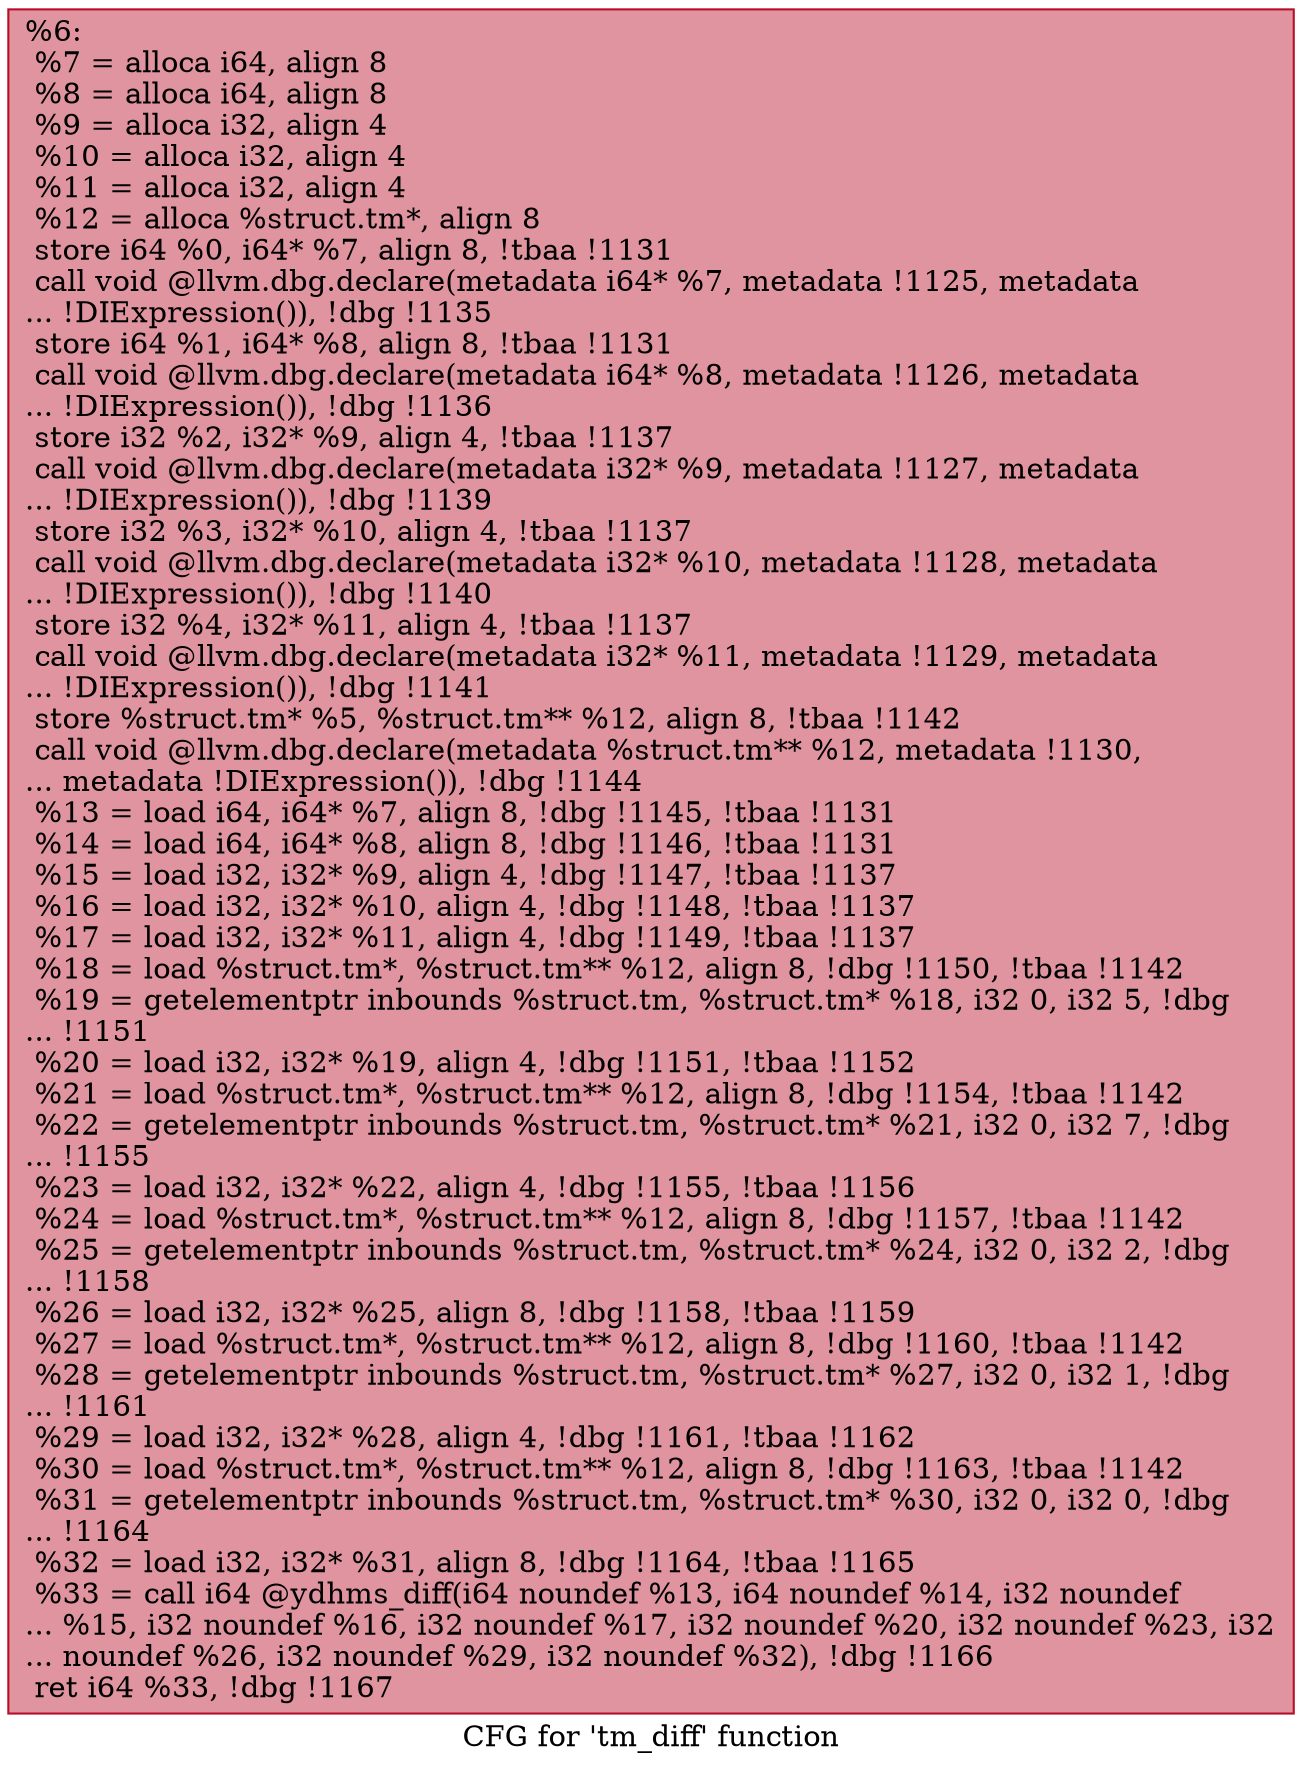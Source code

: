 digraph "CFG for 'tm_diff' function" {
	label="CFG for 'tm_diff' function";

	Node0x19452f0 [shape=record,color="#b70d28ff", style=filled, fillcolor="#b70d2870",label="{%6:\l  %7 = alloca i64, align 8\l  %8 = alloca i64, align 8\l  %9 = alloca i32, align 4\l  %10 = alloca i32, align 4\l  %11 = alloca i32, align 4\l  %12 = alloca %struct.tm*, align 8\l  store i64 %0, i64* %7, align 8, !tbaa !1131\l  call void @llvm.dbg.declare(metadata i64* %7, metadata !1125, metadata\l... !DIExpression()), !dbg !1135\l  store i64 %1, i64* %8, align 8, !tbaa !1131\l  call void @llvm.dbg.declare(metadata i64* %8, metadata !1126, metadata\l... !DIExpression()), !dbg !1136\l  store i32 %2, i32* %9, align 4, !tbaa !1137\l  call void @llvm.dbg.declare(metadata i32* %9, metadata !1127, metadata\l... !DIExpression()), !dbg !1139\l  store i32 %3, i32* %10, align 4, !tbaa !1137\l  call void @llvm.dbg.declare(metadata i32* %10, metadata !1128, metadata\l... !DIExpression()), !dbg !1140\l  store i32 %4, i32* %11, align 4, !tbaa !1137\l  call void @llvm.dbg.declare(metadata i32* %11, metadata !1129, metadata\l... !DIExpression()), !dbg !1141\l  store %struct.tm* %5, %struct.tm** %12, align 8, !tbaa !1142\l  call void @llvm.dbg.declare(metadata %struct.tm** %12, metadata !1130,\l... metadata !DIExpression()), !dbg !1144\l  %13 = load i64, i64* %7, align 8, !dbg !1145, !tbaa !1131\l  %14 = load i64, i64* %8, align 8, !dbg !1146, !tbaa !1131\l  %15 = load i32, i32* %9, align 4, !dbg !1147, !tbaa !1137\l  %16 = load i32, i32* %10, align 4, !dbg !1148, !tbaa !1137\l  %17 = load i32, i32* %11, align 4, !dbg !1149, !tbaa !1137\l  %18 = load %struct.tm*, %struct.tm** %12, align 8, !dbg !1150, !tbaa !1142\l  %19 = getelementptr inbounds %struct.tm, %struct.tm* %18, i32 0, i32 5, !dbg\l... !1151\l  %20 = load i32, i32* %19, align 4, !dbg !1151, !tbaa !1152\l  %21 = load %struct.tm*, %struct.tm** %12, align 8, !dbg !1154, !tbaa !1142\l  %22 = getelementptr inbounds %struct.tm, %struct.tm* %21, i32 0, i32 7, !dbg\l... !1155\l  %23 = load i32, i32* %22, align 4, !dbg !1155, !tbaa !1156\l  %24 = load %struct.tm*, %struct.tm** %12, align 8, !dbg !1157, !tbaa !1142\l  %25 = getelementptr inbounds %struct.tm, %struct.tm* %24, i32 0, i32 2, !dbg\l... !1158\l  %26 = load i32, i32* %25, align 8, !dbg !1158, !tbaa !1159\l  %27 = load %struct.tm*, %struct.tm** %12, align 8, !dbg !1160, !tbaa !1142\l  %28 = getelementptr inbounds %struct.tm, %struct.tm* %27, i32 0, i32 1, !dbg\l... !1161\l  %29 = load i32, i32* %28, align 4, !dbg !1161, !tbaa !1162\l  %30 = load %struct.tm*, %struct.tm** %12, align 8, !dbg !1163, !tbaa !1142\l  %31 = getelementptr inbounds %struct.tm, %struct.tm* %30, i32 0, i32 0, !dbg\l... !1164\l  %32 = load i32, i32* %31, align 8, !dbg !1164, !tbaa !1165\l  %33 = call i64 @ydhms_diff(i64 noundef %13, i64 noundef %14, i32 noundef\l... %15, i32 noundef %16, i32 noundef %17, i32 noundef %20, i32 noundef %23, i32\l... noundef %26, i32 noundef %29, i32 noundef %32), !dbg !1166\l  ret i64 %33, !dbg !1167\l}"];
}
